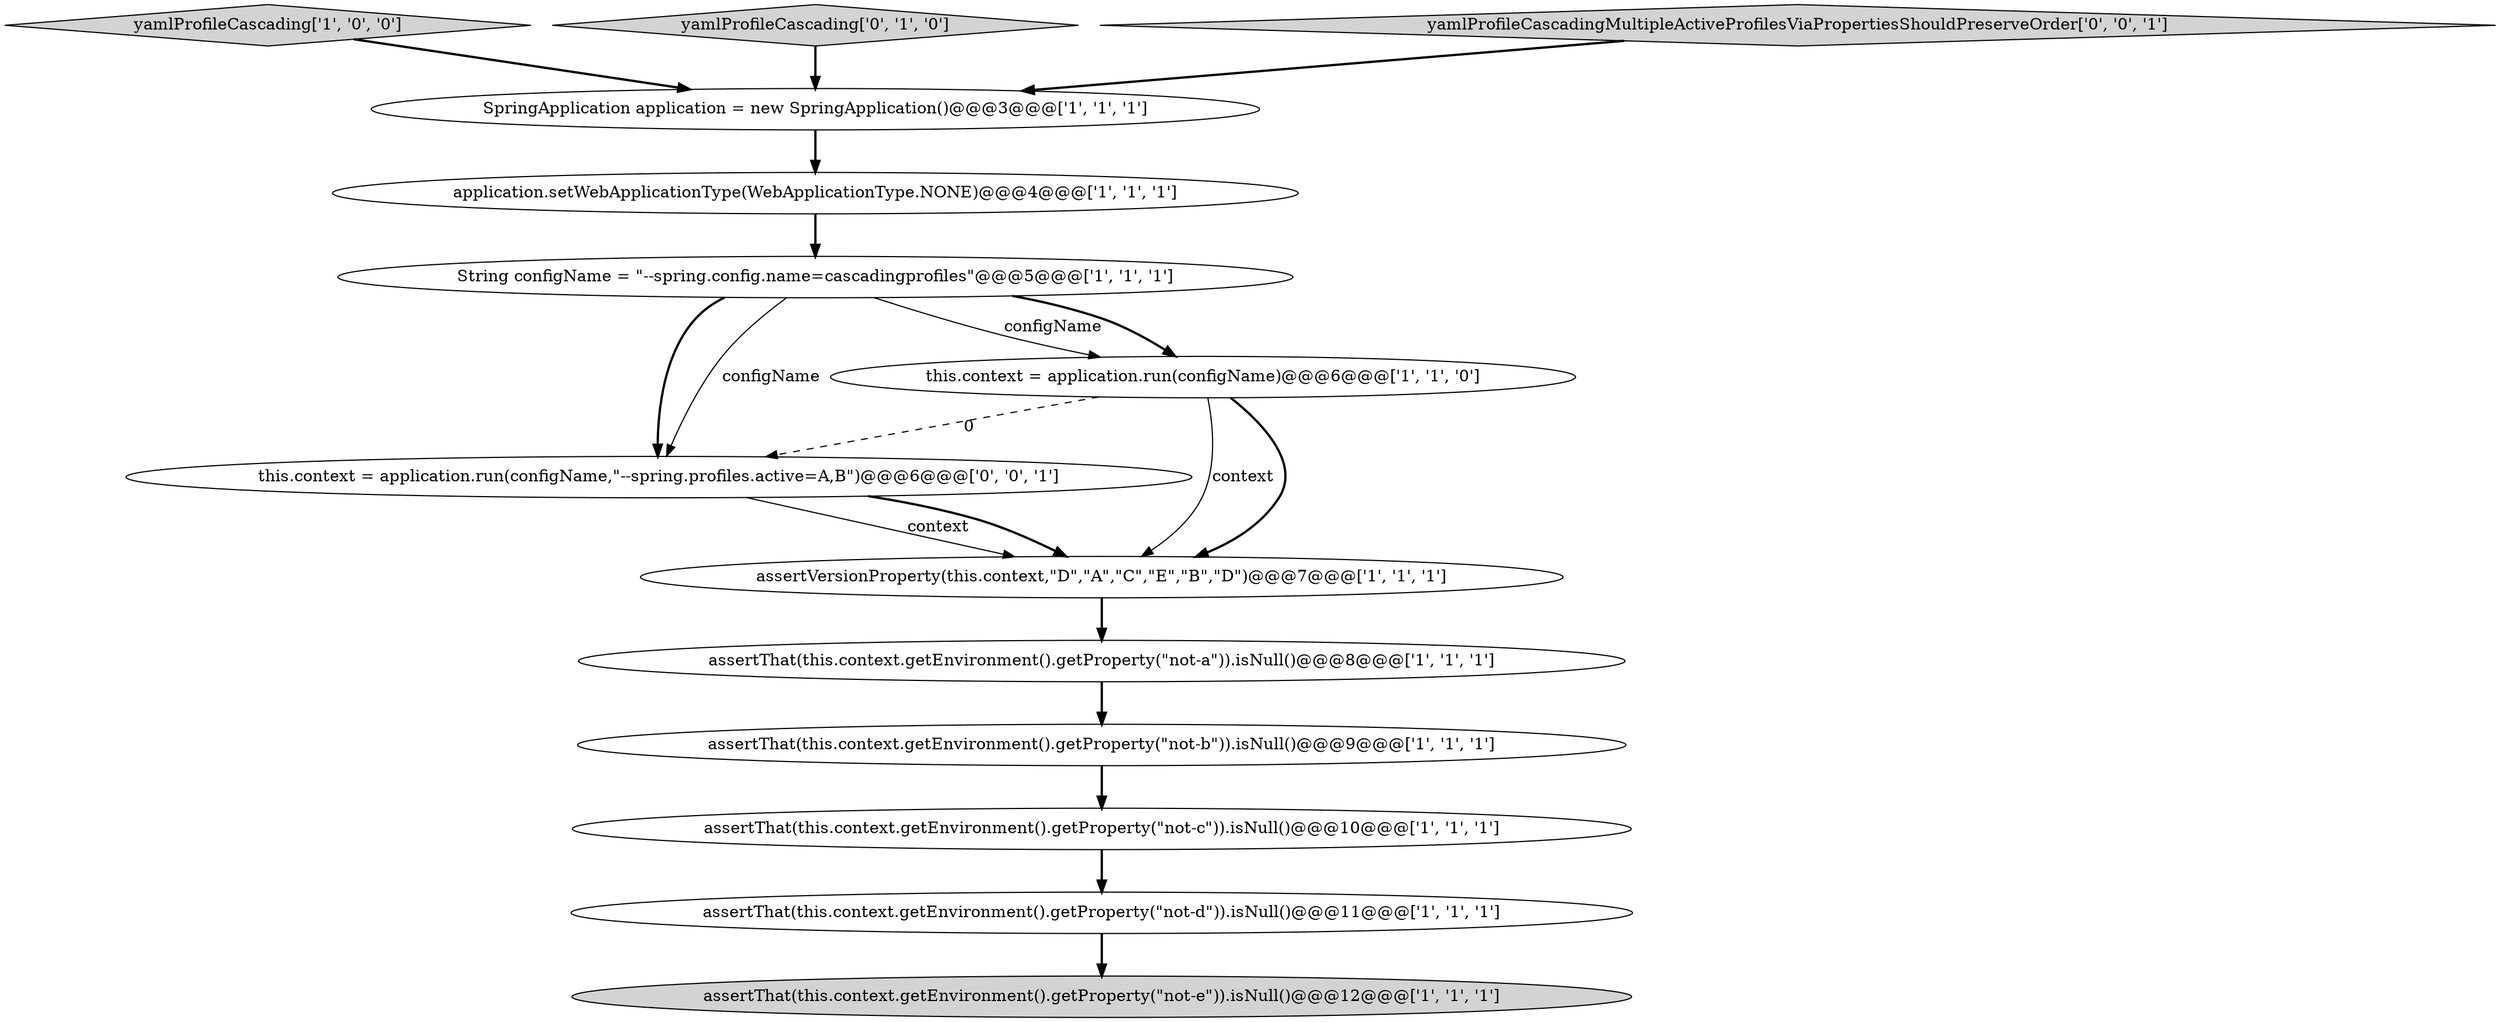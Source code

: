 digraph {
9 [style = filled, label = "SpringApplication application = new SpringApplication()@@@3@@@['1', '1', '1']", fillcolor = white, shape = ellipse image = "AAA0AAABBB1BBB"];
7 [style = filled, label = "assertThat(this.context.getEnvironment().getProperty(\"not-b\")).isNull()@@@9@@@['1', '1', '1']", fillcolor = white, shape = ellipse image = "AAA0AAABBB1BBB"];
8 [style = filled, label = "yamlProfileCascading['1', '0', '0']", fillcolor = lightgray, shape = diamond image = "AAA0AAABBB1BBB"];
12 [style = filled, label = "this.context = application.run(configName,\"--spring.profiles.active=A,B\")@@@6@@@['0', '0', '1']", fillcolor = white, shape = ellipse image = "AAA0AAABBB3BBB"];
4 [style = filled, label = "String configName = \"--spring.config.name=cascadingprofiles\"@@@5@@@['1', '1', '1']", fillcolor = white, shape = ellipse image = "AAA0AAABBB1BBB"];
3 [style = filled, label = "application.setWebApplicationType(WebApplicationType.NONE)@@@4@@@['1', '1', '1']", fillcolor = white, shape = ellipse image = "AAA0AAABBB1BBB"];
5 [style = filled, label = "assertThat(this.context.getEnvironment().getProperty(\"not-a\")).isNull()@@@8@@@['1', '1', '1']", fillcolor = white, shape = ellipse image = "AAA0AAABBB1BBB"];
10 [style = filled, label = "assertThat(this.context.getEnvironment().getProperty(\"not-c\")).isNull()@@@10@@@['1', '1', '1']", fillcolor = white, shape = ellipse image = "AAA0AAABBB1BBB"];
0 [style = filled, label = "assertThat(this.context.getEnvironment().getProperty(\"not-d\")).isNull()@@@11@@@['1', '1', '1']", fillcolor = white, shape = ellipse image = "AAA0AAABBB1BBB"];
2 [style = filled, label = "assertThat(this.context.getEnvironment().getProperty(\"not-e\")).isNull()@@@12@@@['1', '1', '1']", fillcolor = lightgray, shape = ellipse image = "AAA0AAABBB1BBB"];
11 [style = filled, label = "yamlProfileCascading['0', '1', '0']", fillcolor = lightgray, shape = diamond image = "AAA0AAABBB2BBB"];
13 [style = filled, label = "yamlProfileCascadingMultipleActiveProfilesViaPropertiesShouldPreserveOrder['0', '0', '1']", fillcolor = lightgray, shape = diamond image = "AAA0AAABBB3BBB"];
1 [style = filled, label = "this.context = application.run(configName)@@@6@@@['1', '1', '0']", fillcolor = white, shape = ellipse image = "AAA0AAABBB1BBB"];
6 [style = filled, label = "assertVersionProperty(this.context,\"D\",\"A\",\"C\",\"E\",\"B\",\"D\")@@@7@@@['1', '1', '1']", fillcolor = white, shape = ellipse image = "AAA0AAABBB1BBB"];
4->12 [style = bold, label=""];
9->3 [style = bold, label=""];
5->7 [style = bold, label=""];
4->1 [style = solid, label="configName"];
6->5 [style = bold, label=""];
1->6 [style = solid, label="context"];
4->1 [style = bold, label=""];
4->12 [style = solid, label="configName"];
1->6 [style = bold, label=""];
13->9 [style = bold, label=""];
12->6 [style = solid, label="context"];
1->12 [style = dashed, label="0"];
11->9 [style = bold, label=""];
12->6 [style = bold, label=""];
7->10 [style = bold, label=""];
3->4 [style = bold, label=""];
10->0 [style = bold, label=""];
0->2 [style = bold, label=""];
8->9 [style = bold, label=""];
}
